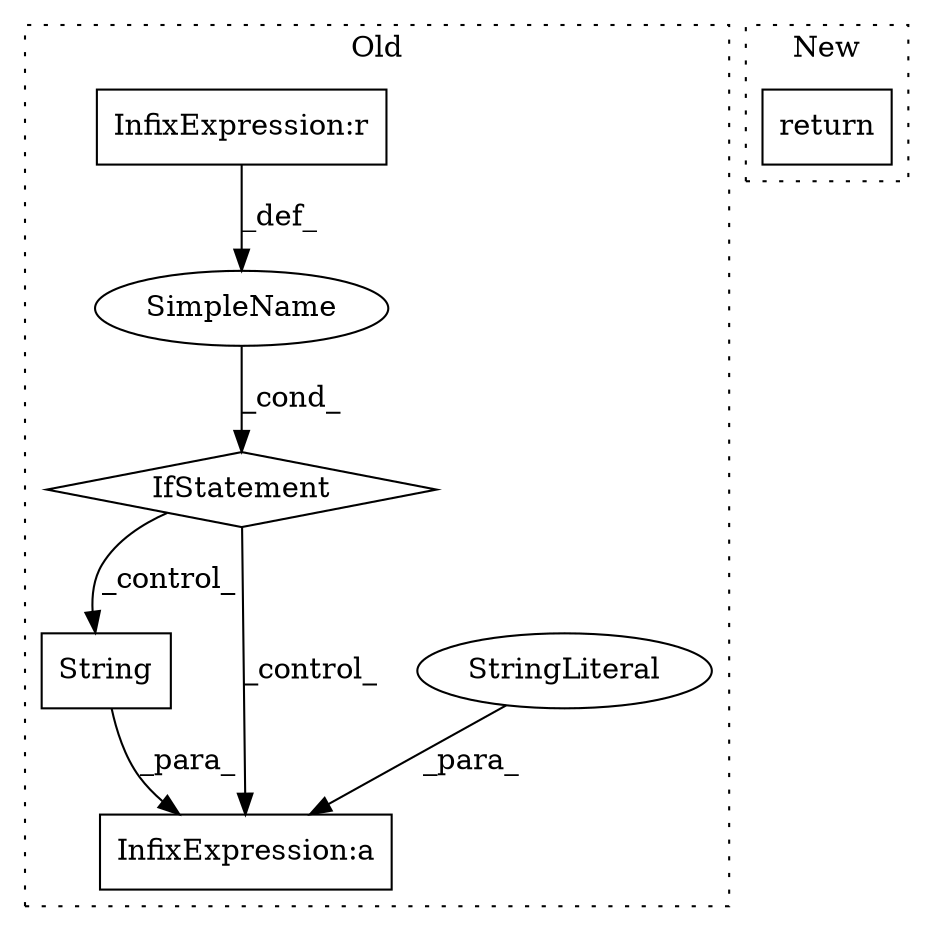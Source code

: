 digraph G {
subgraph cluster0 {
1 [label="String" a="32" s="5901,5923" l="7,1" shape="box"];
3 [label="InfixExpression:a" a="27" s="6008" l="10" shape="box"];
4 [label="StringLiteral" a="45" s="6000" l="8" shape="ellipse"];
5 [label="SimpleName" a="42" s="" l="" shape="ellipse"];
6 [label="IfStatement" a="25" s="5803,5835" l="4,2" shape="diamond"];
7 [label="InfixExpression:r" a="27" s="5827" l="4" shape="box"];
label = "Old";
style="dotted";
}
subgraph cluster1 {
2 [label="return" a="41" s="5763" l="7" shape="box"];
label = "New";
style="dotted";
}
1 -> 3 [label="_para_"];
4 -> 3 [label="_para_"];
5 -> 6 [label="_cond_"];
6 -> 3 [label="_control_"];
6 -> 1 [label="_control_"];
7 -> 5 [label="_def_"];
}